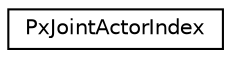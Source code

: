 digraph "Graphical Class Hierarchy"
{
  edge [fontname="Helvetica",fontsize="10",labelfontname="Helvetica",labelfontsize="10"];
  node [fontname="Helvetica",fontsize="10",shape=record];
  rankdir="LR";
  Node0 [label="PxJointActorIndex",height=0.2,width=0.4,color="black", fillcolor="white", style="filled",URL="$structPxJointActorIndex.html",tooltip="an enumeration for specifying one or other of the actors referenced by a joint "];
}
